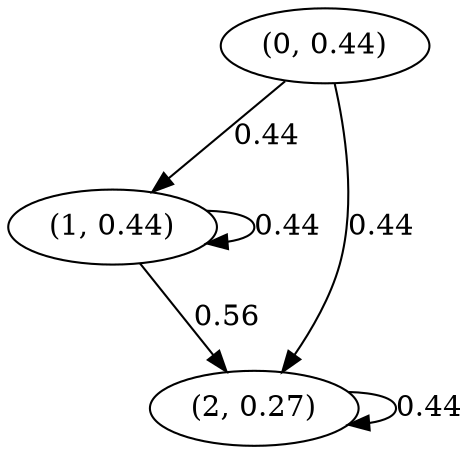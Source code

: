 digraph {
    0 [ label = "(0, 0.44)" ]
    1 [ label = "(1, 0.44)" ]
    2 [ label = "(2, 0.27)" ]
    1 -> 1 [ label = "0.44" ]
    2 -> 2 [ label = "0.44" ]
    0 -> 1 [ label = "0.44" ]
    0 -> 2 [ label = "0.44" ]
    1 -> 2 [ label = "0.56" ]
}

